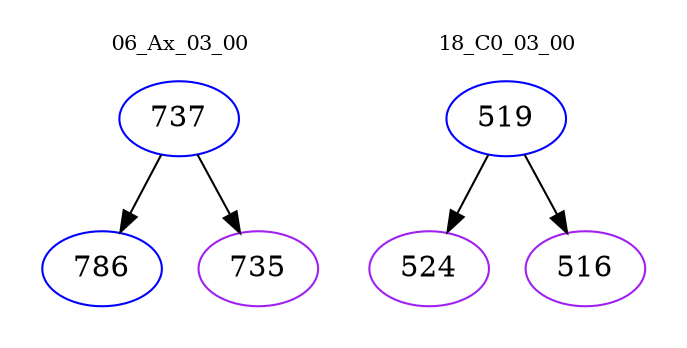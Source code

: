 digraph{
subgraph cluster_0 {
color = white
label = "06_Ax_03_00";
fontsize=10;
T0_737 [label="737", color="blue"]
T0_737 -> T0_786 [color="black"]
T0_786 [label="786", color="blue"]
T0_737 -> T0_735 [color="black"]
T0_735 [label="735", color="purple"]
}
subgraph cluster_1 {
color = white
label = "18_C0_03_00";
fontsize=10;
T1_519 [label="519", color="blue"]
T1_519 -> T1_524 [color="black"]
T1_524 [label="524", color="purple"]
T1_519 -> T1_516 [color="black"]
T1_516 [label="516", color="purple"]
}
}
